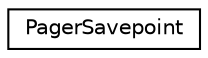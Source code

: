 digraph G
{
 // INTERACTIVE_SVG=YES
  edge [fontname="Helvetica",fontsize="10",labelfontname="Helvetica",labelfontsize="10"];
  node [fontname="Helvetica",fontsize="10",shape=record];
  rankdir="LR";
  Node1 [label="PagerSavepoint",height=0.2,width=0.4,color="black", fillcolor="white", style="filled",URL="$de/deb/struct_pager_savepoint.html"];
}
